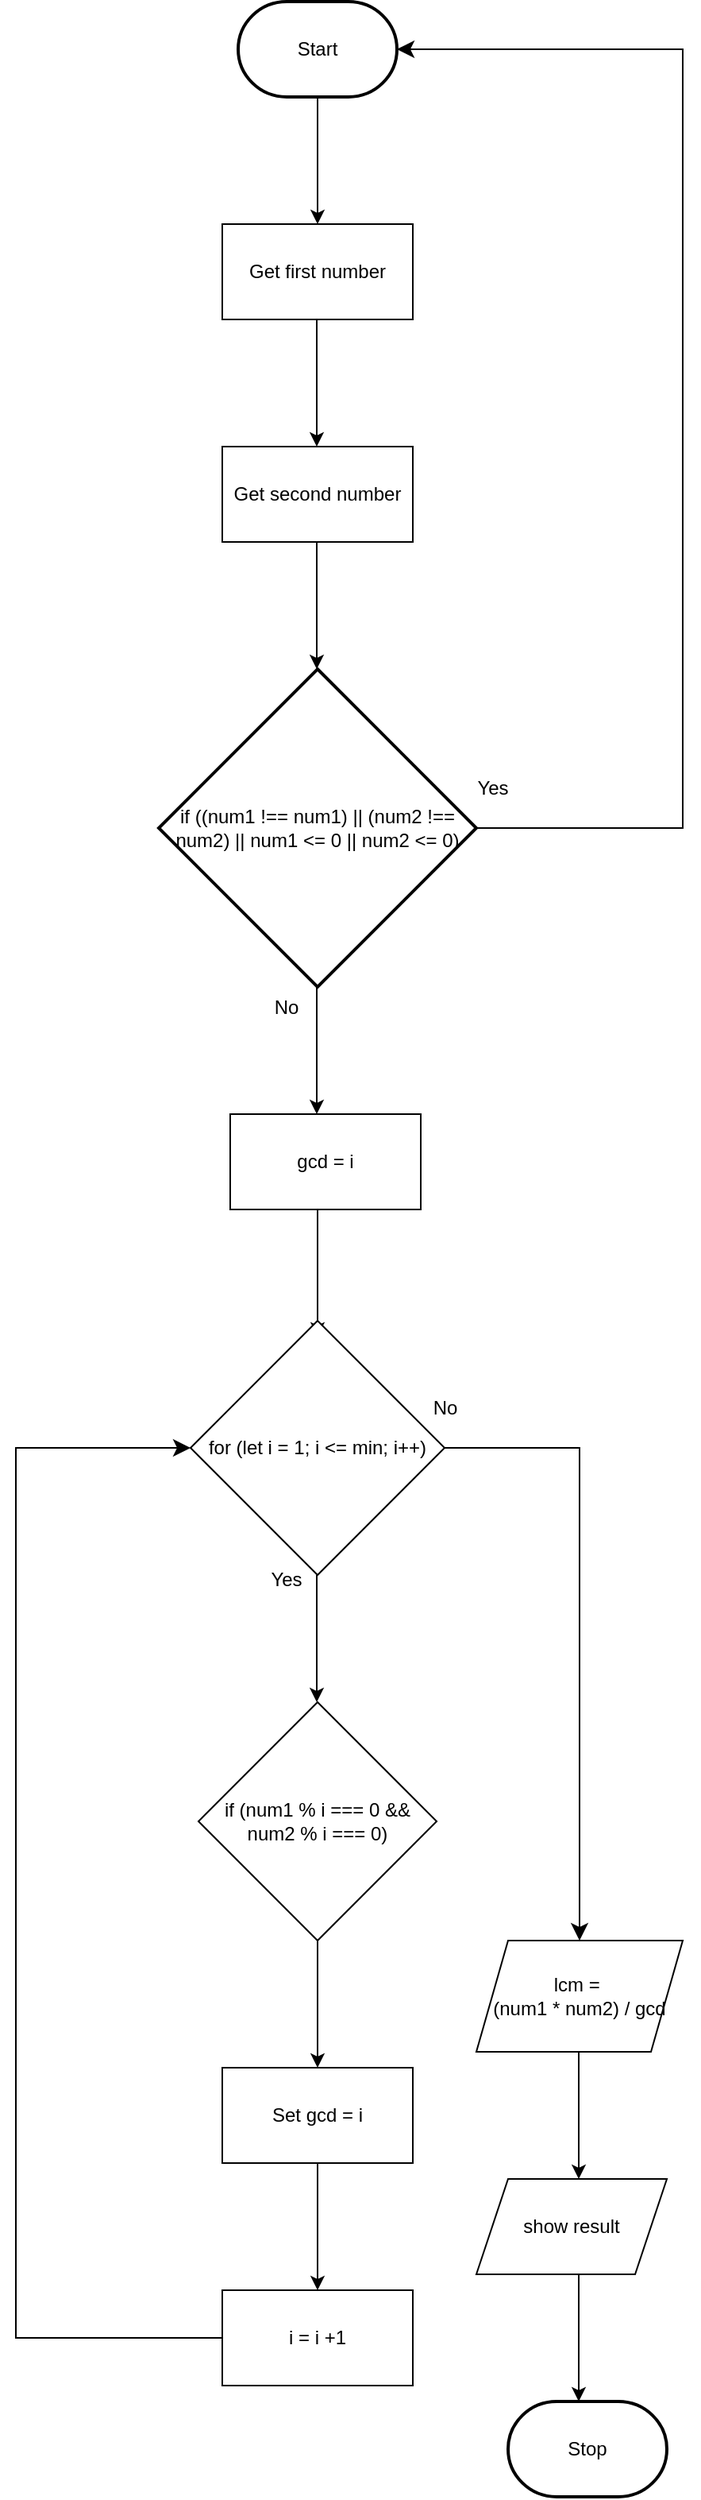 <mxfile>
    <diagram id="HIP3nbAZw_EuaXWnEj3U" name="Page-1">
        <mxGraphModel dx="191" dy="611" grid="1" gridSize="10" guides="1" tooltips="1" connect="1" arrows="1" fold="1" page="1" pageScale="1" pageWidth="850" pageHeight="1100" math="0" shadow="0">
            <root>
                <mxCell id="0"/>
                <mxCell id="1" parent="0"/>
                <mxCell id="4" style="edgeStyle=orthogonalEdgeStyle;html=1;rounded=0;" parent="1" source="2" edge="1">
                    <mxGeometry relative="1" as="geometry">
                        <mxPoint x="280" y="450" as="targetPoint"/>
                    </mxGeometry>
                </mxCell>
                <mxCell id="2" value="Start" style="strokeWidth=2;html=1;shape=mxgraph.flowchart.terminator;whiteSpace=wrap;" parent="1" vertex="1">
                    <mxGeometry x="230" y="310" width="100" height="60" as="geometry"/>
                </mxCell>
                <mxCell id="6" value="Get first number" style="whiteSpace=wrap;html=1;" parent="1" vertex="1">
                    <mxGeometry x="220" y="450" width="120" height="60" as="geometry"/>
                </mxCell>
                <mxCell id="8" style="edgeStyle=orthogonalEdgeStyle;html=1;rounded=0;" parent="1" edge="1">
                    <mxGeometry relative="1" as="geometry">
                        <mxPoint x="279.5" y="510" as="sourcePoint"/>
                        <mxPoint x="279.5" y="590" as="targetPoint"/>
                    </mxGeometry>
                </mxCell>
                <mxCell id="9" value="Get second number" style="whiteSpace=wrap;html=1;" parent="1" vertex="1">
                    <mxGeometry x="220" y="590" width="120" height="60" as="geometry"/>
                </mxCell>
                <mxCell id="10" style="edgeStyle=orthogonalEdgeStyle;html=1;rounded=0;" parent="1" edge="1">
                    <mxGeometry relative="1" as="geometry">
                        <mxPoint x="279.5" y="650" as="sourcePoint"/>
                        <mxPoint x="279.5" y="730" as="targetPoint"/>
                    </mxGeometry>
                </mxCell>
                <mxCell id="11" value="if ((num1 !== num1) || (num2 !== num2) || num1 &amp;lt;= 0 || num2 &amp;lt;= 0)" style="strokeWidth=2;html=1;shape=mxgraph.flowchart.decision;whiteSpace=wrap;" parent="1" vertex="1">
                    <mxGeometry x="180" y="730" width="200" height="200" as="geometry"/>
                </mxCell>
                <mxCell id="12" style="edgeStyle=orthogonalEdgeStyle;html=1;rounded=0;" parent="1" edge="1">
                    <mxGeometry relative="1" as="geometry">
                        <mxPoint x="279.5" y="930" as="sourcePoint"/>
                        <mxPoint x="279.5" y="1010" as="targetPoint"/>
                    </mxGeometry>
                </mxCell>
                <mxCell id="14" value="No" style="text;html=1;align=center;verticalAlign=middle;resizable=0;points=[];autosize=1;strokeColor=none;fillColor=none;" parent="1" vertex="1">
                    <mxGeometry x="240" y="928" width="40" height="30" as="geometry"/>
                </mxCell>
                <mxCell id="16" value="Yes" style="text;html=1;align=center;verticalAlign=middle;resizable=0;points=[];autosize=1;strokeColor=none;fillColor=none;" parent="1" vertex="1">
                    <mxGeometry x="370" y="790" width="40" height="30" as="geometry"/>
                </mxCell>
                <mxCell id="18" value="" style="edgeStyle=elbowEdgeStyle;elbow=horizontal;endArrow=classic;html=1;curved=0;rounded=0;endSize=8;startSize=8;entryX=1;entryY=0.5;entryDx=0;entryDy=0;entryPerimeter=0;" parent="1" target="2" edge="1">
                    <mxGeometry width="50" height="50" relative="1" as="geometry">
                        <mxPoint x="380" y="830" as="sourcePoint"/>
                        <mxPoint x="430" y="780" as="targetPoint"/>
                        <Array as="points">
                            <mxPoint x="510" y="580"/>
                        </Array>
                    </mxGeometry>
                </mxCell>
                <mxCell id="20" value="if (num1 % i === 0 &amp;amp;&amp;amp; num2 % i === 0)" style="rhombus;whiteSpace=wrap;html=1;" parent="1" vertex="1">
                    <mxGeometry x="205" y="1380" width="150" height="150" as="geometry"/>
                </mxCell>
                <mxCell id="21" style="edgeStyle=orthogonalEdgeStyle;html=1;rounded=0;" parent="1" edge="1">
                    <mxGeometry relative="1" as="geometry">
                        <mxPoint x="280" y="1070" as="sourcePoint"/>
                        <mxPoint x="280" y="1150" as="targetPoint"/>
                    </mxGeometry>
                </mxCell>
                <mxCell id="23" style="edgeStyle=orthogonalEdgeStyle;html=1;rounded=0;" parent="1" edge="1">
                    <mxGeometry relative="1" as="geometry">
                        <mxPoint x="280" y="1530" as="sourcePoint"/>
                        <mxPoint x="280" y="1610" as="targetPoint"/>
                    </mxGeometry>
                </mxCell>
                <mxCell id="24" value="lcm =&amp;nbsp;&lt;div&gt;(num1 * num2) / gcd&lt;/div&gt;" style="shape=parallelogram;perimeter=parallelogramPerimeter;whiteSpace=wrap;html=1;fixedSize=1;" parent="1" vertex="1">
                    <mxGeometry x="380" y="1530" width="130" height="70" as="geometry"/>
                </mxCell>
                <mxCell id="26" value="Stop" style="strokeWidth=2;html=1;shape=mxgraph.flowchart.terminator;whiteSpace=wrap;" parent="1" vertex="1">
                    <mxGeometry x="400" y="1820" width="100" height="60" as="geometry"/>
                </mxCell>
                <mxCell id="27" style="edgeStyle=orthogonalEdgeStyle;html=1;rounded=0;" parent="1" edge="1">
                    <mxGeometry relative="1" as="geometry">
                        <mxPoint x="444.5" y="1740" as="sourcePoint"/>
                        <mxPoint x="444.5" y="1820" as="targetPoint"/>
                    </mxGeometry>
                </mxCell>
                <mxCell id="28" style="edgeStyle=orthogonalEdgeStyle;html=1;rounded=0;" parent="1" edge="1">
                    <mxGeometry relative="1" as="geometry">
                        <mxPoint x="280" y="1670" as="sourcePoint"/>
                        <mxPoint x="280" y="1750" as="targetPoint"/>
                    </mxGeometry>
                </mxCell>
                <mxCell id="29" value="show result" style="shape=parallelogram;perimeter=parallelogramPerimeter;whiteSpace=wrap;html=1;fixedSize=1;" parent="1" vertex="1">
                    <mxGeometry x="380" y="1680" width="120" height="60" as="geometry"/>
                </mxCell>
                <mxCell id="30" value="gcd = i" style="whiteSpace=wrap;html=1;" vertex="1" parent="1">
                    <mxGeometry x="225" y="1010" width="120" height="60" as="geometry"/>
                </mxCell>
                <mxCell id="31" value="&lt;span style=&quot;color: rgb(0, 0, 0);&quot;&gt;for (let i = 1; i &amp;lt;= min; i++)&lt;/span&gt;" style="rhombus;whiteSpace=wrap;html=1;" vertex="1" parent="1">
                    <mxGeometry x="200" y="1140" width="160" height="160" as="geometry"/>
                </mxCell>
                <mxCell id="32" style="edgeStyle=orthogonalEdgeStyle;html=1;rounded=0;" edge="1" parent="1">
                    <mxGeometry relative="1" as="geometry">
                        <mxPoint x="279.5" y="1300" as="sourcePoint"/>
                        <mxPoint x="279.5" y="1380" as="targetPoint"/>
                    </mxGeometry>
                </mxCell>
                <mxCell id="33" value="Yes" style="text;html=1;align=center;verticalAlign=middle;resizable=0;points=[];autosize=1;strokeColor=none;fillColor=none;" vertex="1" parent="1">
                    <mxGeometry x="240" y="1288" width="40" height="30" as="geometry"/>
                </mxCell>
                <mxCell id="34" value="Set gcd = i" style="whiteSpace=wrap;html=1;" vertex="1" parent="1">
                    <mxGeometry x="220" y="1610" width="120" height="60" as="geometry"/>
                </mxCell>
                <mxCell id="35" value="i = i +1" style="whiteSpace=wrap;html=1;" vertex="1" parent="1">
                    <mxGeometry x="220" y="1750" width="120" height="60" as="geometry"/>
                </mxCell>
                <mxCell id="37" value="" style="edgeStyle=elbowEdgeStyle;elbow=horizontal;endArrow=classic;html=1;curved=0;rounded=0;endSize=8;startSize=8;exitX=0;exitY=0.5;exitDx=0;exitDy=0;" edge="1" parent="1" source="35" target="31">
                    <mxGeometry width="50" height="50" relative="1" as="geometry">
                        <mxPoint x="80" y="1780" as="sourcePoint"/>
                        <mxPoint x="200" y="1370" as="targetPoint"/>
                        <Array as="points">
                            <mxPoint x="90" y="1540"/>
                        </Array>
                    </mxGeometry>
                </mxCell>
                <mxCell id="38" value="" style="edgeStyle=segmentEdgeStyle;endArrow=classic;html=1;curved=0;rounded=0;endSize=8;startSize=8;entryX=0.5;entryY=0;entryDx=0;entryDy=0;" edge="1" parent="1" target="24">
                    <mxGeometry width="50" height="50" relative="1" as="geometry">
                        <mxPoint x="360" y="1220" as="sourcePoint"/>
                        <mxPoint x="410" y="1170" as="targetPoint"/>
                    </mxGeometry>
                </mxCell>
                <mxCell id="39" value="No" style="text;html=1;align=center;verticalAlign=middle;resizable=0;points=[];autosize=1;strokeColor=none;fillColor=none;" vertex="1" parent="1">
                    <mxGeometry x="340" y="1180" width="40" height="30" as="geometry"/>
                </mxCell>
                <mxCell id="40" style="edgeStyle=orthogonalEdgeStyle;html=1;rounded=0;" edge="1" parent="1">
                    <mxGeometry relative="1" as="geometry">
                        <mxPoint x="444.5" y="1600" as="sourcePoint"/>
                        <mxPoint x="444.5" y="1680" as="targetPoint"/>
                    </mxGeometry>
                </mxCell>
            </root>
        </mxGraphModel>
    </diagram>
</mxfile>